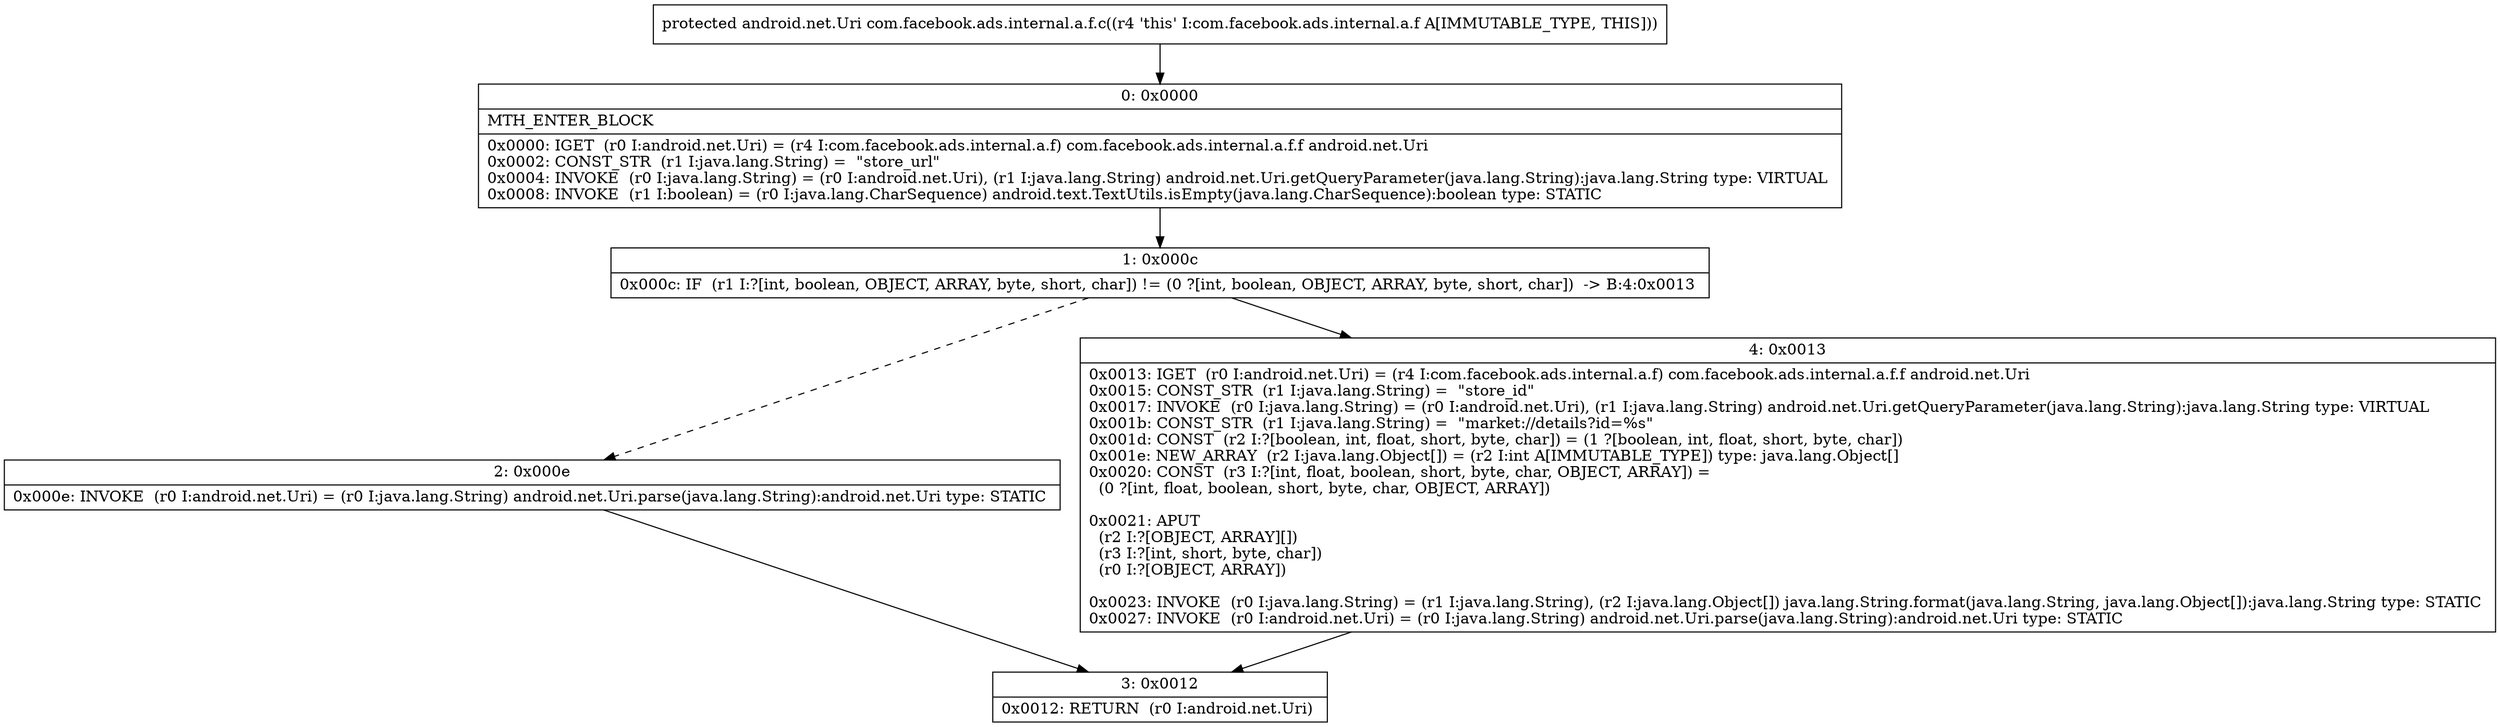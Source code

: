 digraph "CFG forcom.facebook.ads.internal.a.f.c()Landroid\/net\/Uri;" {
Node_0 [shape=record,label="{0\:\ 0x0000|MTH_ENTER_BLOCK\l|0x0000: IGET  (r0 I:android.net.Uri) = (r4 I:com.facebook.ads.internal.a.f) com.facebook.ads.internal.a.f.f android.net.Uri \l0x0002: CONST_STR  (r1 I:java.lang.String) =  \"store_url\" \l0x0004: INVOKE  (r0 I:java.lang.String) = (r0 I:android.net.Uri), (r1 I:java.lang.String) android.net.Uri.getQueryParameter(java.lang.String):java.lang.String type: VIRTUAL \l0x0008: INVOKE  (r1 I:boolean) = (r0 I:java.lang.CharSequence) android.text.TextUtils.isEmpty(java.lang.CharSequence):boolean type: STATIC \l}"];
Node_1 [shape=record,label="{1\:\ 0x000c|0x000c: IF  (r1 I:?[int, boolean, OBJECT, ARRAY, byte, short, char]) != (0 ?[int, boolean, OBJECT, ARRAY, byte, short, char])  \-\> B:4:0x0013 \l}"];
Node_2 [shape=record,label="{2\:\ 0x000e|0x000e: INVOKE  (r0 I:android.net.Uri) = (r0 I:java.lang.String) android.net.Uri.parse(java.lang.String):android.net.Uri type: STATIC \l}"];
Node_3 [shape=record,label="{3\:\ 0x0012|0x0012: RETURN  (r0 I:android.net.Uri) \l}"];
Node_4 [shape=record,label="{4\:\ 0x0013|0x0013: IGET  (r0 I:android.net.Uri) = (r4 I:com.facebook.ads.internal.a.f) com.facebook.ads.internal.a.f.f android.net.Uri \l0x0015: CONST_STR  (r1 I:java.lang.String) =  \"store_id\" \l0x0017: INVOKE  (r0 I:java.lang.String) = (r0 I:android.net.Uri), (r1 I:java.lang.String) android.net.Uri.getQueryParameter(java.lang.String):java.lang.String type: VIRTUAL \l0x001b: CONST_STR  (r1 I:java.lang.String) =  \"market:\/\/details?id=%s\" \l0x001d: CONST  (r2 I:?[boolean, int, float, short, byte, char]) = (1 ?[boolean, int, float, short, byte, char]) \l0x001e: NEW_ARRAY  (r2 I:java.lang.Object[]) = (r2 I:int A[IMMUTABLE_TYPE]) type: java.lang.Object[] \l0x0020: CONST  (r3 I:?[int, float, boolean, short, byte, char, OBJECT, ARRAY]) = \l  (0 ?[int, float, boolean, short, byte, char, OBJECT, ARRAY])\l \l0x0021: APUT  \l  (r2 I:?[OBJECT, ARRAY][])\l  (r3 I:?[int, short, byte, char])\l  (r0 I:?[OBJECT, ARRAY])\l \l0x0023: INVOKE  (r0 I:java.lang.String) = (r1 I:java.lang.String), (r2 I:java.lang.Object[]) java.lang.String.format(java.lang.String, java.lang.Object[]):java.lang.String type: STATIC \l0x0027: INVOKE  (r0 I:android.net.Uri) = (r0 I:java.lang.String) android.net.Uri.parse(java.lang.String):android.net.Uri type: STATIC \l}"];
MethodNode[shape=record,label="{protected android.net.Uri com.facebook.ads.internal.a.f.c((r4 'this' I:com.facebook.ads.internal.a.f A[IMMUTABLE_TYPE, THIS])) }"];
MethodNode -> Node_0;
Node_0 -> Node_1;
Node_1 -> Node_2[style=dashed];
Node_1 -> Node_4;
Node_2 -> Node_3;
Node_4 -> Node_3;
}

